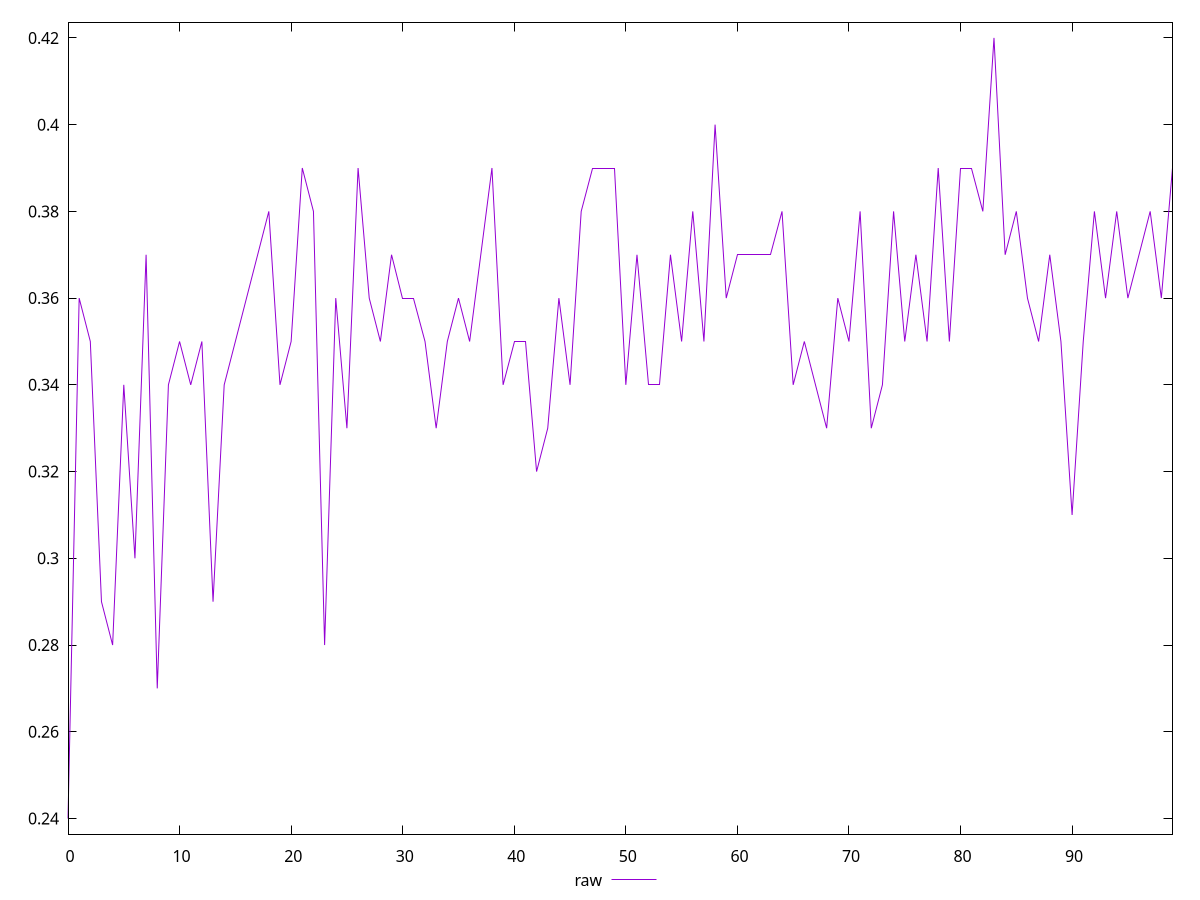 reset

$raw <<EOF
0 0.24
1 0.36
2 0.35
3 0.29
4 0.28
5 0.34
6 0.3
7 0.37
8 0.27
9 0.34
10 0.35
11 0.34
12 0.35
13 0.29
14 0.34
15 0.35
16 0.36
17 0.37
18 0.38
19 0.34
20 0.35
21 0.39
22 0.38
23 0.28
24 0.36
25 0.33
26 0.39
27 0.36
28 0.35
29 0.37
30 0.36
31 0.36
32 0.35
33 0.33
34 0.35
35 0.36
36 0.35
37 0.37
38 0.39
39 0.34
40 0.35
41 0.35
42 0.32
43 0.33
44 0.36
45 0.34
46 0.38
47 0.39
48 0.39
49 0.39
50 0.34
51 0.37
52 0.34
53 0.34
54 0.37
55 0.35
56 0.38
57 0.35
58 0.4
59 0.36
60 0.37
61 0.37
62 0.37
63 0.37
64 0.38
65 0.34
66 0.35
67 0.34
68 0.33
69 0.36
70 0.35
71 0.38
72 0.33
73 0.34
74 0.38
75 0.35
76 0.37
77 0.35
78 0.39
79 0.35
80 0.39
81 0.39
82 0.38
83 0.42
84 0.37
85 0.38
86 0.36
87 0.35
88 0.37
89 0.35
90 0.31
91 0.35
92 0.38
93 0.36
94 0.38
95 0.36
96 0.37
97 0.38
98 0.36
99 0.39
EOF

set key outside below
set xrange [0:99]
set yrange [0.2364:0.4236]
set trange [0.2364:0.4236]
set terminal svg size 640, 500 enhanced background rgb 'white'
set output "report_00012_2021-02-09T11:01:39.952Z/meta/score/samples/pages+cached/raw/values.svg"

plot $raw title "raw" with line

reset
